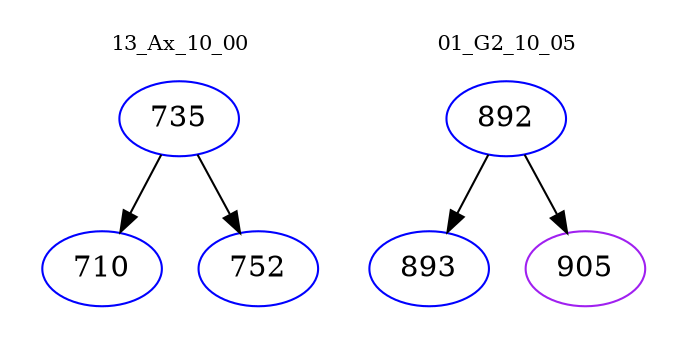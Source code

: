 digraph{
subgraph cluster_0 {
color = white
label = "13_Ax_10_00";
fontsize=10;
T0_735 [label="735", color="blue"]
T0_735 -> T0_710 [color="black"]
T0_710 [label="710", color="blue"]
T0_735 -> T0_752 [color="black"]
T0_752 [label="752", color="blue"]
}
subgraph cluster_1 {
color = white
label = "01_G2_10_05";
fontsize=10;
T1_892 [label="892", color="blue"]
T1_892 -> T1_893 [color="black"]
T1_893 [label="893", color="blue"]
T1_892 -> T1_905 [color="black"]
T1_905 [label="905", color="purple"]
}
}
